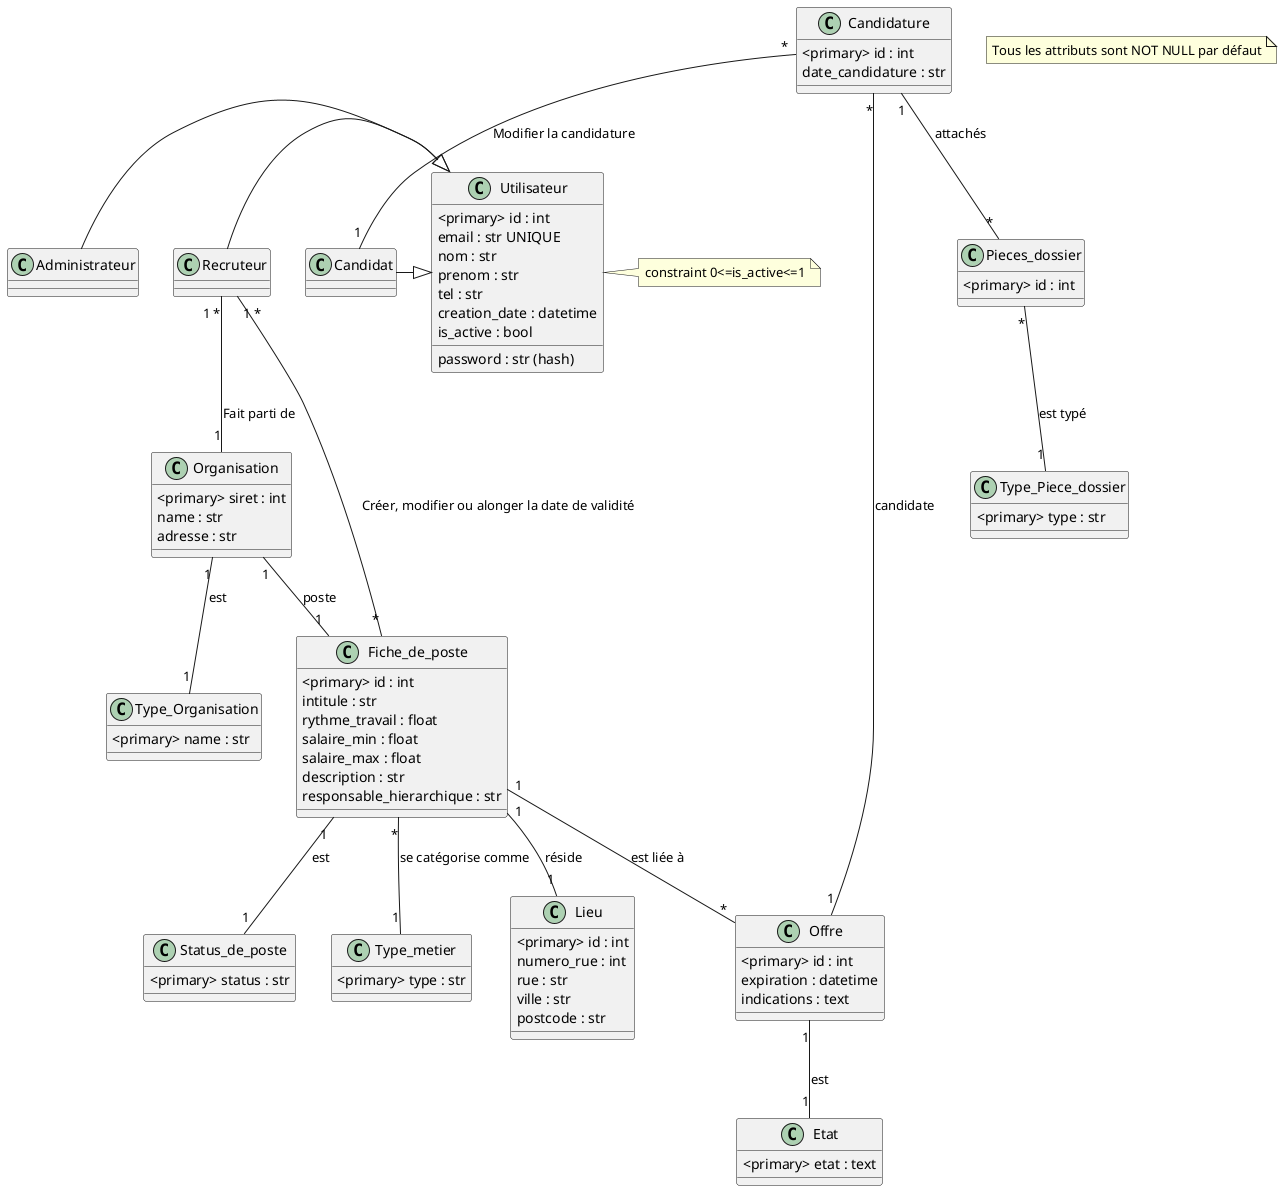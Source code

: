 @startuml
note "Tous les attributs sont NOT NULL par défaut" as note


class Utilisateur{
  <primary> id : int
  email : str UNIQUE
  password : str (hash)
  nom : str
  prenom : str
  tel : str
  creation_date : datetime
  is_active : bool
}
note right
  constraint 0<=is_active<=1
end note

class Administrateur{
}

class Candidat{
}
class Recruteur{
}



class Type_Organisation{
  <primary> name : str
}

class Organisation{
  <primary> siret : int
  name : str
  adresse : str
}

class Etat{
  <primary> etat : text
}

class Offre{
  <primary> id : int
  expiration : datetime
  indications : text
}

class Fiche_de_poste{
  <primary> id : int
  intitule : str
  rythme_travail : float
  salaire_min : float
  salaire_max : float
  description : str
  responsable_hierarchique : str

}

class Status_de_poste{
  <primary> status : str
}
class Type_metier{
  <primary> type : str
}

class Lieu{
  <primary> id : int
  numero_rue : int
  rue : str
  ville : str
  postcode : str 
}

class Candidature{
  <primary> id : int
  date_candidature : str

}

class Pieces_dossier{
  <primary> id : int
}

class Type_Piece_dossier{
  <primary> type : str
}

Pieces_dossier "*" -- "1" Type_Piece_dossier : "est typé"

Fiche_de_poste "*" -- "1" Type_metier : "se catégorise comme"

Candidature "*" -- "1" Candidat : "Modifier la candidature"
Candidature "*" -- "1" Offre : "candidate"
Candidature "1" -- "*" Pieces_dossier : "attachés"
Offre "1" -- "1" Etat : "est" 
Administrateur -|> Utilisateur
Recruteur -|> Utilisateur
Candidat -|> Utilisateur
Organisation "1" -- "1" Type_Organisation : "est"
Organisation "1" -- "1" Fiche_de_poste : "poste"
Fiche_de_poste "1" -- "*" Offre : "est liée à"
Fiche_de_poste "1" -- "1" Status_de_poste : "est"
Fiche_de_poste "1" -- "1" Lieu : "réside"
Fiche_de_poste "*" -- "1 *" Recruteur : "Créer, modifier ou alonger la date de validité"
Recruteur "1 *" -- "1" Organisation : "Fait parti de"


@enduml
